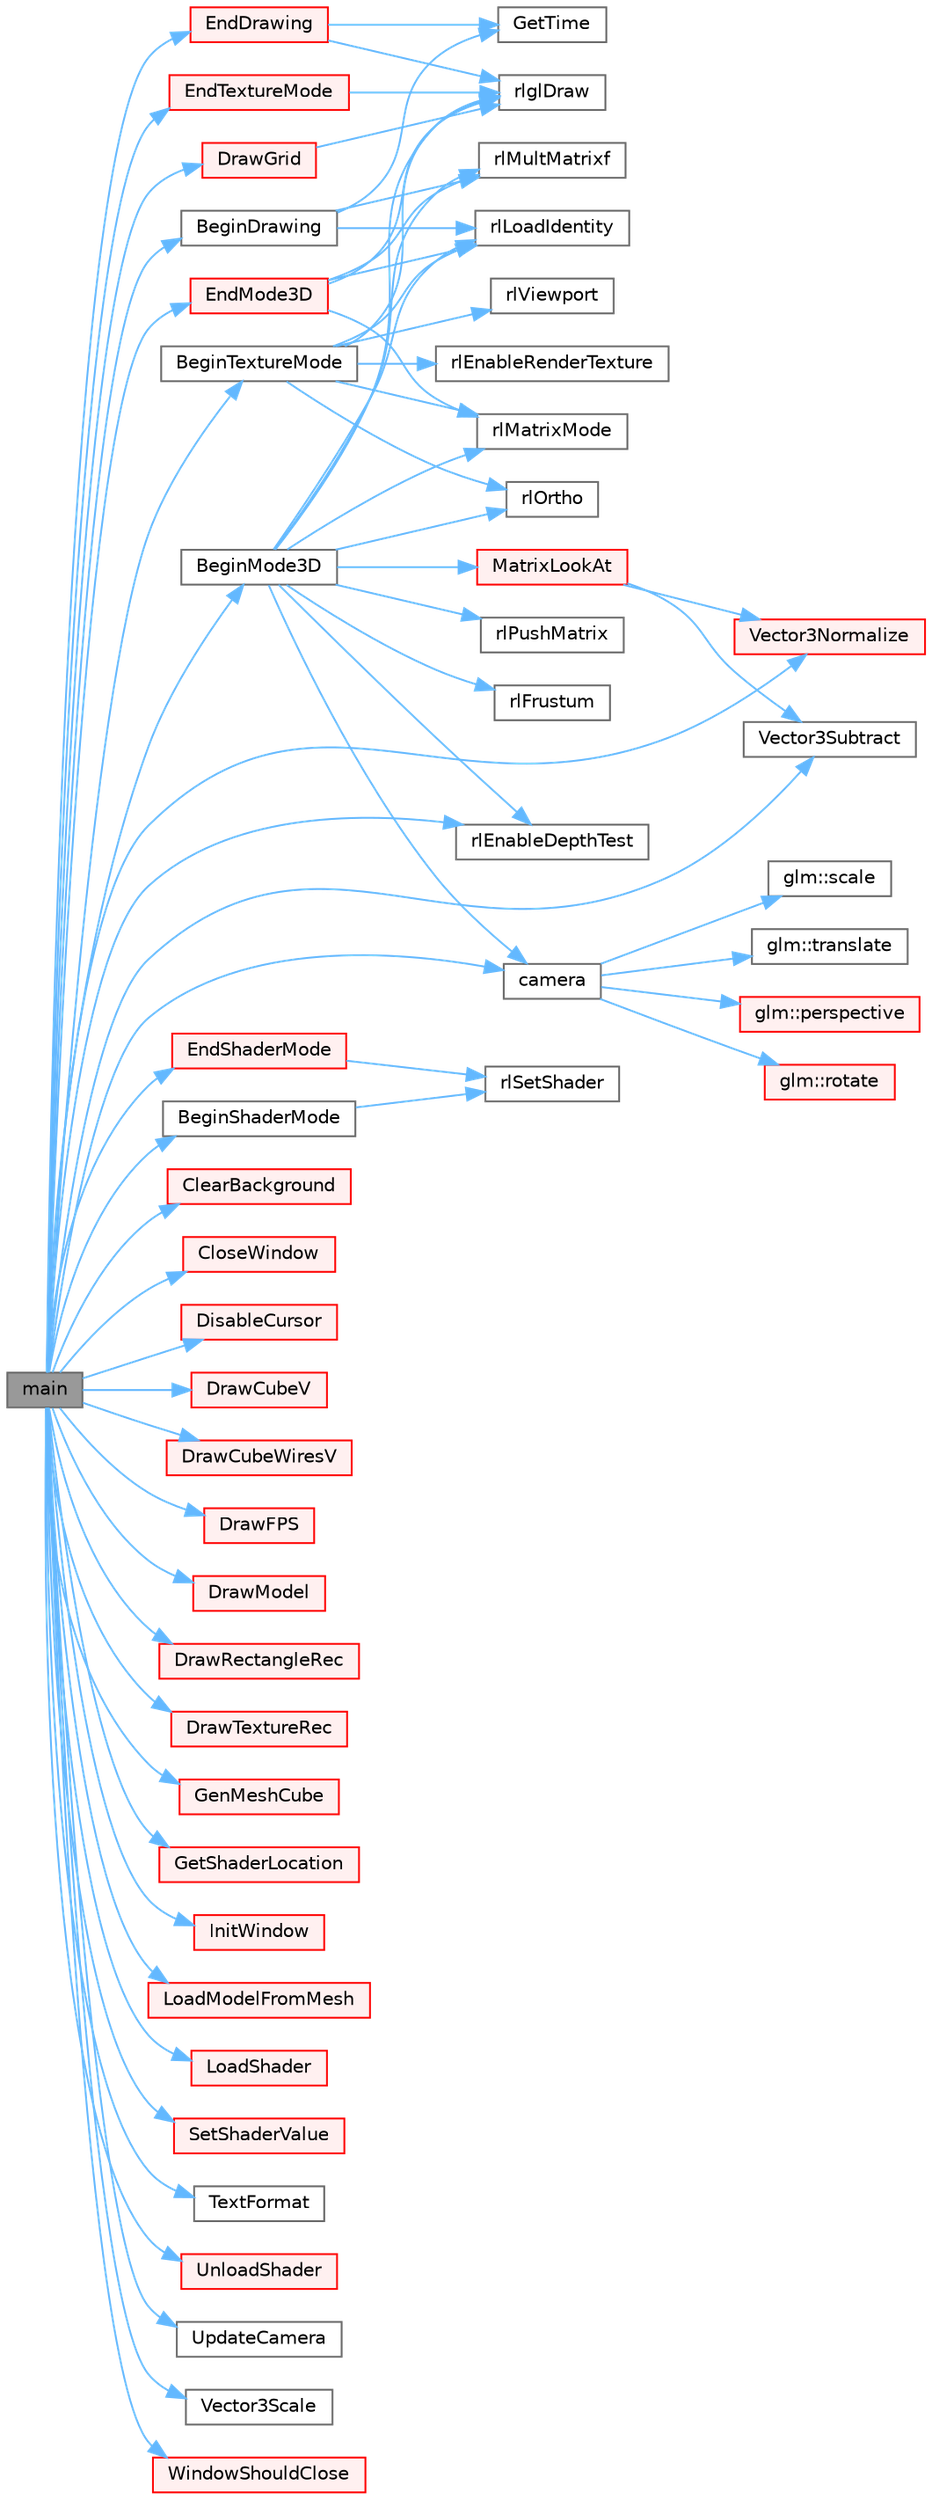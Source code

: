 digraph "main"
{
 // LATEX_PDF_SIZE
  bgcolor="transparent";
  edge [fontname=Helvetica,fontsize=10,labelfontname=Helvetica,labelfontsize=10];
  node [fontname=Helvetica,fontsize=10,shape=box,height=0.2,width=0.4];
  rankdir="LR";
  Node1 [id="Node000001",label="main",height=0.2,width=0.4,color="gray40", fillcolor="grey60", style="filled", fontcolor="black",tooltip=" "];
  Node1 -> Node2 [id="edge137_Node000001_Node000002",color="steelblue1",style="solid",tooltip=" "];
  Node2 [id="Node000002",label="BeginDrawing",height=0.2,width=0.4,color="grey40", fillcolor="white", style="filled",URL="$_old_2_classes_2lib_2rcore_8c.html#a3180527a8d5d4007d7825bcd3649f5e1",tooltip=" "];
  Node2 -> Node3 [id="edge138_Node000002_Node000003",color="steelblue1",style="solid",tooltip=" "];
  Node3 [id="Node000003",label="GetTime",height=0.2,width=0.4,color="grey40", fillcolor="white", style="filled",URL="$_classes_2lib_2raylib_2src_2core_8c.html#a8897d458855e87c5b948dc2cbc7eb5e3",tooltip=" "];
  Node2 -> Node4 [id="edge139_Node000002_Node000004",color="steelblue1",style="solid",tooltip=" "];
  Node4 [id="Node000004",label="rlLoadIdentity",height=0.2,width=0.4,color="grey40", fillcolor="white", style="filled",URL="$_classes_2lib_2raylib_2src_2rlgl_8h.html#a280a493bc43af375d22af8f127db3a7e",tooltip=" "];
  Node2 -> Node5 [id="edge140_Node000002_Node000005",color="steelblue1",style="solid",tooltip=" "];
  Node5 [id="Node000005",label="rlMultMatrixf",height=0.2,width=0.4,color="grey40", fillcolor="white", style="filled",URL="$_classes_2lib_2raylib_2src_2rlgl_8h.html#a9ad2eb8e6ae2c1f1eab5b11e1808df13",tooltip=" "];
  Node1 -> Node6 [id="edge141_Node000001_Node000006",color="steelblue1",style="solid",tooltip=" "];
  Node6 [id="Node000006",label="BeginMode3D",height=0.2,width=0.4,color="grey40", fillcolor="white", style="filled",URL="$_old_2_classes_2lib_2rcore_8c.html#ac0458f5823cbb3e253d012f4386df71e",tooltip=" "];
  Node6 -> Node7 [id="edge142_Node000006_Node000007",color="steelblue1",style="solid",tooltip=" "];
  Node7 [id="Node000007",label="camera",height=0.2,width=0.4,color="grey40", fillcolor="white", style="filled",URL="$_classes_2lib_2glm_2test_2cmake_2test__find__glm_8cpp.html#a8f389d10179adf56cc907127d615c000",tooltip=" "];
  Node7 -> Node8 [id="edge143_Node000007_Node000008",color="steelblue1",style="solid",tooltip=" "];
  Node8 [id="Node000008",label="glm::perspective",height=0.2,width=0.4,color="red", fillcolor="#FFF0F0", style="filled",URL="$group__ext__matrix__clip__space.html#ga9e13be491fd69a438c8fda440cf0156e",tooltip=" "];
  Node7 -> Node14 [id="edge144_Node000007_Node000014",color="steelblue1",style="solid",tooltip=" "];
  Node14 [id="Node000014",label="glm::rotate",height=0.2,width=0.4,color="red", fillcolor="#FFF0F0", style="filled",URL="$group__ext__matrix__transform.html#ga42613eb0c7deb5f5188fc159df6c8950",tooltip=" "];
  Node7 -> Node17 [id="edge145_Node000007_Node000017",color="steelblue1",style="solid",tooltip=" "];
  Node17 [id="Node000017",label="glm::scale",height=0.2,width=0.4,color="grey40", fillcolor="white", style="filled",URL="$group__ext__matrix__transform.html#gaae2f8b2080622b24b85e1096748599b6",tooltip=" "];
  Node7 -> Node18 [id="edge146_Node000007_Node000018",color="steelblue1",style="solid",tooltip=" "];
  Node18 [id="Node000018",label="glm::translate",height=0.2,width=0.4,color="grey40", fillcolor="white", style="filled",URL="$group__ext__matrix__transform.html#ga67d8473d6b293d1bb2b4eaf249795cab",tooltip=" "];
  Node6 -> Node19 [id="edge147_Node000006_Node000019",color="steelblue1",style="solid",tooltip=" "];
  Node19 [id="Node000019",label="MatrixLookAt",height=0.2,width=0.4,color="red", fillcolor="#FFF0F0", style="filled",URL="$_classes_2lib_2raylib_2src_2raymath_8h.html#aa5e02c87229c2497da3932b0e7340cd9",tooltip=" "];
  Node19 -> Node22 [id="edge148_Node000019_Node000022",color="steelblue1",style="solid",tooltip=" "];
  Node22 [id="Node000022",label="Vector3Normalize",height=0.2,width=0.4,color="red", fillcolor="#FFF0F0", style="filled",URL="$_classes_2lib_2raylib_2src_2raymath_8h.html#ac5fa29124068e3254305bea68ec5da49",tooltip=" "];
  Node19 -> Node24 [id="edge149_Node000019_Node000024",color="steelblue1",style="solid",tooltip=" "];
  Node24 [id="Node000024",label="Vector3Subtract",height=0.2,width=0.4,color="grey40", fillcolor="white", style="filled",URL="$_classes_2lib_2raylib_2src_2raymath_8h.html#a62a5234e94fb75062e98c4733806fa0f",tooltip=" "];
  Node6 -> Node25 [id="edge150_Node000006_Node000025",color="steelblue1",style="solid",tooltip=" "];
  Node25 [id="Node000025",label="rlEnableDepthTest",height=0.2,width=0.4,color="grey40", fillcolor="white", style="filled",URL="$_classes_2lib_2raylib_2src_2rlgl_8h.html#ab8e711b97ce45977fd165b863d3dd037",tooltip=" "];
  Node6 -> Node26 [id="edge151_Node000006_Node000026",color="steelblue1",style="solid",tooltip=" "];
  Node26 [id="Node000026",label="rlFrustum",height=0.2,width=0.4,color="grey40", fillcolor="white", style="filled",URL="$_classes_2lib_2raylib_2src_2rlgl_8h.html#aa36ba56898e4eb7d450f6ba661652600",tooltip=" "];
  Node6 -> Node27 [id="edge152_Node000006_Node000027",color="steelblue1",style="solid",tooltip=" "];
  Node27 [id="Node000027",label="rlglDraw",height=0.2,width=0.4,color="grey40", fillcolor="white", style="filled",URL="$_classes_2lib_2raylib_2src_2rlgl_8h.html#a09c1d3b2838d4bc10deeb406acdeb2fe",tooltip=" "];
  Node6 -> Node4 [id="edge153_Node000006_Node000004",color="steelblue1",style="solid",tooltip=" "];
  Node6 -> Node28 [id="edge154_Node000006_Node000028",color="steelblue1",style="solid",tooltip=" "];
  Node28 [id="Node000028",label="rlMatrixMode",height=0.2,width=0.4,color="grey40", fillcolor="white", style="filled",URL="$_classes_2lib_2raylib_2src_2rlgl_8h.html#af0b65875cce7839b869464b01af30ee5",tooltip=" "];
  Node6 -> Node5 [id="edge155_Node000006_Node000005",color="steelblue1",style="solid",tooltip=" "];
  Node6 -> Node29 [id="edge156_Node000006_Node000029",color="steelblue1",style="solid",tooltip=" "];
  Node29 [id="Node000029",label="rlOrtho",height=0.2,width=0.4,color="grey40", fillcolor="white", style="filled",URL="$_classes_2lib_2raylib_2src_2rlgl_8h.html#a511be6da60b5c021abab8c4ee162af2a",tooltip=" "];
  Node6 -> Node30 [id="edge157_Node000006_Node000030",color="steelblue1",style="solid",tooltip=" "];
  Node30 [id="Node000030",label="rlPushMatrix",height=0.2,width=0.4,color="grey40", fillcolor="white", style="filled",URL="$_classes_2lib_2raylib_2src_2rlgl_8h.html#a5f926caa45b57b3de67aa0afc2d2bb0e",tooltip=" "];
  Node1 -> Node31 [id="edge158_Node000001_Node000031",color="steelblue1",style="solid",tooltip=" "];
  Node31 [id="Node000031",label="BeginShaderMode",height=0.2,width=0.4,color="grey40", fillcolor="white", style="filled",URL="$_old_2_classes_2lib_2rcore_8c.html#a4e344e4afbaee0336b72ae266a507c8a",tooltip=" "];
  Node31 -> Node32 [id="edge159_Node000031_Node000032",color="steelblue1",style="solid",tooltip=" "];
  Node32 [id="Node000032",label="rlSetShader",height=0.2,width=0.4,color="grey40", fillcolor="white", style="filled",URL="$_classes_2lib_2rlgl_8h.html#abf72e1e53fc41a42d18fa7124677c4d4",tooltip=" "];
  Node1 -> Node33 [id="edge160_Node000001_Node000033",color="steelblue1",style="solid",tooltip=" "];
  Node33 [id="Node000033",label="BeginTextureMode",height=0.2,width=0.4,color="grey40", fillcolor="white", style="filled",URL="$_old_2_classes_2lib_2rcore_8c.html#a23663ee6017fd17889536c1d6056ef70",tooltip=" "];
  Node33 -> Node34 [id="edge161_Node000033_Node000034",color="steelblue1",style="solid",tooltip=" "];
  Node34 [id="Node000034",label="rlEnableRenderTexture",height=0.2,width=0.4,color="grey40", fillcolor="white", style="filled",URL="$_classes_2lib_2raylib_2src_2rlgl_8h.html#aa330a270706a1042e0b075b1fc19a560",tooltip=" "];
  Node33 -> Node27 [id="edge162_Node000033_Node000027",color="steelblue1",style="solid",tooltip=" "];
  Node33 -> Node4 [id="edge163_Node000033_Node000004",color="steelblue1",style="solid",tooltip=" "];
  Node33 -> Node28 [id="edge164_Node000033_Node000028",color="steelblue1",style="solid",tooltip=" "];
  Node33 -> Node29 [id="edge165_Node000033_Node000029",color="steelblue1",style="solid",tooltip=" "];
  Node33 -> Node35 [id="edge166_Node000033_Node000035",color="steelblue1",style="solid",tooltip=" "];
  Node35 [id="Node000035",label="rlViewport",height=0.2,width=0.4,color="grey40", fillcolor="white", style="filled",URL="$_classes_2lib_2raylib_2src_2rlgl_8h.html#a6bc7f957862cf51f1e414002bb2f2daa",tooltip=" "];
  Node1 -> Node7 [id="edge167_Node000001_Node000007",color="steelblue1",style="solid",tooltip=" "];
  Node1 -> Node36 [id="edge168_Node000001_Node000036",color="steelblue1",style="solid",tooltip=" "];
  Node36 [id="Node000036",label="ClearBackground",height=0.2,width=0.4,color="red", fillcolor="#FFF0F0", style="filled",URL="$_old_2_classes_2lib_2rcore_8c.html#aa387874e93a8677e850379e9895756c2",tooltip=" "];
  Node1 -> Node39 [id="edge169_Node000001_Node000039",color="steelblue1",style="solid",tooltip=" "];
  Node39 [id="Node000039",label="CloseWindow",height=0.2,width=0.4,color="red", fillcolor="#FFF0F0", style="filled",URL="$_old_2_classes_2lib_2rcore_8c.html#a4b0047a8d82b3f053043ca3627d7c403",tooltip=" "];
  Node1 -> Node64 [id="edge170_Node000001_Node000064",color="steelblue1",style="solid",tooltip=" "];
  Node64 [id="Node000064",label="DisableCursor",height=0.2,width=0.4,color="red", fillcolor="#FFF0F0", style="filled",URL="$_old_2_classes_2lib_2rcore_8c.html#aebd7334a92750899cab934a53dbf1fe2",tooltip=" "];
  Node1 -> Node71 [id="edge171_Node000001_Node000071",color="steelblue1",style="solid",tooltip=" "];
  Node71 [id="Node000071",label="DrawCubeV",height=0.2,width=0.4,color="red", fillcolor="#FFF0F0", style="filled",URL="$_old_2_classes_2lib_2rmodels_8c.html#ae7800328c77cd6de0924a6b15314821f",tooltip=" "];
  Node1 -> Node73 [id="edge172_Node000001_Node000073",color="steelblue1",style="solid",tooltip=" "];
  Node73 [id="Node000073",label="DrawCubeWiresV",height=0.2,width=0.4,color="red", fillcolor="#FFF0F0", style="filled",URL="$_old_2_classes_2lib_2rmodels_8c.html#a91c9984b1f878631d1f7964d886f53a8",tooltip=" "];
  Node1 -> Node75 [id="edge173_Node000001_Node000075",color="steelblue1",style="solid",tooltip=" "];
  Node75 [id="Node000075",label="DrawFPS",height=0.2,width=0.4,color="red", fillcolor="#FFF0F0", style="filled",URL="$_old_2_classes_2lib_2rtext_8c.html#a7ced13adb512f945c159aa3a7aa6175e",tooltip=" "];
  Node1 -> Node80 [id="edge174_Node000001_Node000080",color="steelblue1",style="solid",tooltip=" "];
  Node80 [id="Node000080",label="DrawGrid",height=0.2,width=0.4,color="red", fillcolor="#FFF0F0", style="filled",URL="$_old_2_classes_2lib_2rmodels_8c.html#aeb00ea59124d308173bcf914ec5d502f",tooltip=" "];
  Node80 -> Node27 [id="edge175_Node000080_Node000027",color="steelblue1",style="solid",tooltip=" "];
  Node1 -> Node86 [id="edge176_Node000001_Node000086",color="steelblue1",style="solid",tooltip=" "];
  Node86 [id="Node000086",label="DrawModel",height=0.2,width=0.4,color="red", fillcolor="#FFF0F0", style="filled",URL="$_old_2_classes_2lib_2rmodels_8c.html#aff56ce663ea66788261c4954eb3c9583",tooltip=" "];
  Node1 -> Node88 [id="edge177_Node000001_Node000088",color="steelblue1",style="solid",tooltip=" "];
  Node88 [id="Node000088",label="DrawRectangleRec",height=0.2,width=0.4,color="red", fillcolor="#FFF0F0", style="filled",URL="$_old_2_classes_2lib_2rshapes_8c.html#a51b4389f19518f889846c40f99b29b99",tooltip=" "];
  Node1 -> Node90 [id="edge178_Node000001_Node000090",color="steelblue1",style="solid",tooltip=" "];
  Node90 [id="Node000090",label="DrawTextureRec",height=0.2,width=0.4,color="red", fillcolor="#FFF0F0", style="filled",URL="$_old_2_classes_2lib_2rtextures_8c.html#a1b0f427106e6173e01d90e625ebb33aa",tooltip=" "];
  Node1 -> Node92 [id="edge179_Node000001_Node000092",color="steelblue1",style="solid",tooltip=" "];
  Node92 [id="Node000092",label="EndDrawing",height=0.2,width=0.4,color="red", fillcolor="#FFF0F0", style="filled",URL="$_old_2_classes_2lib_2rcore_8c.html#a40e32d82cfb49ed563c0a93285537b58",tooltip=" "];
  Node92 -> Node3 [id="edge180_Node000092_Node000003",color="steelblue1",style="solid",tooltip=" "];
  Node92 -> Node27 [id="edge181_Node000092_Node000027",color="steelblue1",style="solid",tooltip=" "];
  Node1 -> Node116 [id="edge182_Node000001_Node000116",color="steelblue1",style="solid",tooltip=" "];
  Node116 [id="Node000116",label="EndMode3D",height=0.2,width=0.4,color="red", fillcolor="#FFF0F0", style="filled",URL="$_old_2_classes_2lib_2rcore_8c.html#abe148e06aaf22817ddc6d7525718a582",tooltip=" "];
  Node116 -> Node27 [id="edge183_Node000116_Node000027",color="steelblue1",style="solid",tooltip=" "];
  Node116 -> Node4 [id="edge184_Node000116_Node000004",color="steelblue1",style="solid",tooltip=" "];
  Node116 -> Node28 [id="edge185_Node000116_Node000028",color="steelblue1",style="solid",tooltip=" "];
  Node116 -> Node5 [id="edge186_Node000116_Node000005",color="steelblue1",style="solid",tooltip=" "];
  Node1 -> Node119 [id="edge187_Node000001_Node000119",color="steelblue1",style="solid",tooltip=" "];
  Node119 [id="Node000119",label="EndShaderMode",height=0.2,width=0.4,color="red", fillcolor="#FFF0F0", style="filled",URL="$_old_2_classes_2lib_2rcore_8c.html#aede028cb2f1bfe3d32c9436182ca9609",tooltip=" "];
  Node119 -> Node32 [id="edge188_Node000119_Node000032",color="steelblue1",style="solid",tooltip=" "];
  Node1 -> Node122 [id="edge189_Node000001_Node000122",color="steelblue1",style="solid",tooltip=" "];
  Node122 [id="Node000122",label="EndTextureMode",height=0.2,width=0.4,color="red", fillcolor="#FFF0F0", style="filled",URL="$_old_2_classes_2lib_2rcore_8c.html#a7e8e47afda3c3da08d6b866da18cd162",tooltip=" "];
  Node122 -> Node27 [id="edge190_Node000122_Node000027",color="steelblue1",style="solid",tooltip=" "];
  Node1 -> Node126 [id="edge191_Node000001_Node000126",color="steelblue1",style="solid",tooltip=" "];
  Node126 [id="Node000126",label="GenMeshCube",height=0.2,width=0.4,color="red", fillcolor="#FFF0F0", style="filled",URL="$_old_2_classes_2lib_2rmodels_8c.html#aa948230effe1de2c30a5188ebe32d9c1",tooltip=" "];
  Node1 -> Node133 [id="edge192_Node000001_Node000133",color="steelblue1",style="solid",tooltip=" "];
  Node133 [id="Node000133",label="GetShaderLocation",height=0.2,width=0.4,color="red", fillcolor="#FFF0F0", style="filled",URL="$_old_2_classes_2lib_2rcore_8c.html#af830df755e6b29199810cc798e6c76d6",tooltip=" "];
  Node1 -> Node135 [id="edge193_Node000001_Node000135",color="steelblue1",style="solid",tooltip=" "];
  Node135 [id="Node000135",label="InitWindow",height=0.2,width=0.4,color="red", fillcolor="#FFF0F0", style="filled",URL="$_old_2_classes_2lib_2rcore_8c.html#a2af6e709619725fafcbc380a4924523e",tooltip=" "];
  Node1 -> Node150 [id="edge194_Node000001_Node000150",color="steelblue1",style="solid",tooltip=" "];
  Node150 [id="Node000150",label="LoadModelFromMesh",height=0.2,width=0.4,color="red", fillcolor="#FFF0F0", style="filled",URL="$_old_2_classes_2lib_2rmodels_8c.html#a55cfdb656716d71b091aa6502fbf176f",tooltip=" "];
  Node1 -> Node153 [id="edge195_Node000001_Node000153",color="steelblue1",style="solid",tooltip=" "];
  Node153 [id="Node000153",label="LoadShader",height=0.2,width=0.4,color="red", fillcolor="#FFF0F0", style="filled",URL="$_old_2_classes_2lib_2rcore_8c.html#aa2bdd5e8ef0c00c52330fb5f1d40461b",tooltip=" "];
  Node1 -> Node25 [id="edge196_Node000001_Node000025",color="steelblue1",style="solid",tooltip=" "];
  Node1 -> Node157 [id="edge197_Node000001_Node000157",color="steelblue1",style="solid",tooltip=" "];
  Node157 [id="Node000157",label="SetShaderValue",height=0.2,width=0.4,color="red", fillcolor="#FFF0F0", style="filled",URL="$_old_2_classes_2lib_2rcore_8c.html#aba34274ac38be94d1fae858958471921",tooltip=" "];
  Node1 -> Node159 [id="edge198_Node000001_Node000159",color="steelblue1",style="solid",tooltip=" "];
  Node159 [id="Node000159",label="TextFormat",height=0.2,width=0.4,color="grey40", fillcolor="white", style="filled",URL="$_old_2_classes_2lib_2rtext_8c.html#ac3c593fd4b408dcf52d20d693e8976fc",tooltip=" "];
  Node1 -> Node160 [id="edge199_Node000001_Node000160",color="steelblue1",style="solid",tooltip=" "];
  Node160 [id="Node000160",label="UnloadShader",height=0.2,width=0.4,color="red", fillcolor="#FFF0F0", style="filled",URL="$_old_2_classes_2lib_2rcore_8c.html#ab329eb7587e998c53faea2f103827213",tooltip=" "];
  Node1 -> Node162 [id="edge200_Node000001_Node000162",color="steelblue1",style="solid",tooltip=" "];
  Node162 [id="Node000162",label="UpdateCamera",height=0.2,width=0.4,color="grey40", fillcolor="white", style="filled",URL="$_classes_2lib_2raylib_8h.html#adc7bb09d8b200ff74240ee1375552020",tooltip=" "];
  Node1 -> Node22 [id="edge201_Node000001_Node000022",color="steelblue1",style="solid",tooltip=" "];
  Node1 -> Node163 [id="edge202_Node000001_Node000163",color="steelblue1",style="solid",tooltip=" "];
  Node163 [id="Node000163",label="Vector3Scale",height=0.2,width=0.4,color="grey40", fillcolor="white", style="filled",URL="$_classes_2lib_2raylib_2src_2raymath_8h.html#a53cac3c57f3348e00ee8f02ecfd4e16b",tooltip=" "];
  Node1 -> Node24 [id="edge203_Node000001_Node000024",color="steelblue1",style="solid",tooltip=" "];
  Node1 -> Node164 [id="edge204_Node000001_Node000164",color="steelblue1",style="solid",tooltip=" "];
  Node164 [id="Node000164",label="WindowShouldClose",height=0.2,width=0.4,color="red", fillcolor="#FFF0F0", style="filled",URL="$_old_2_classes_2lib_2rcore_8c.html#a40ccb85fa8cf3f88edf924e80805d2be",tooltip=" "];
}
